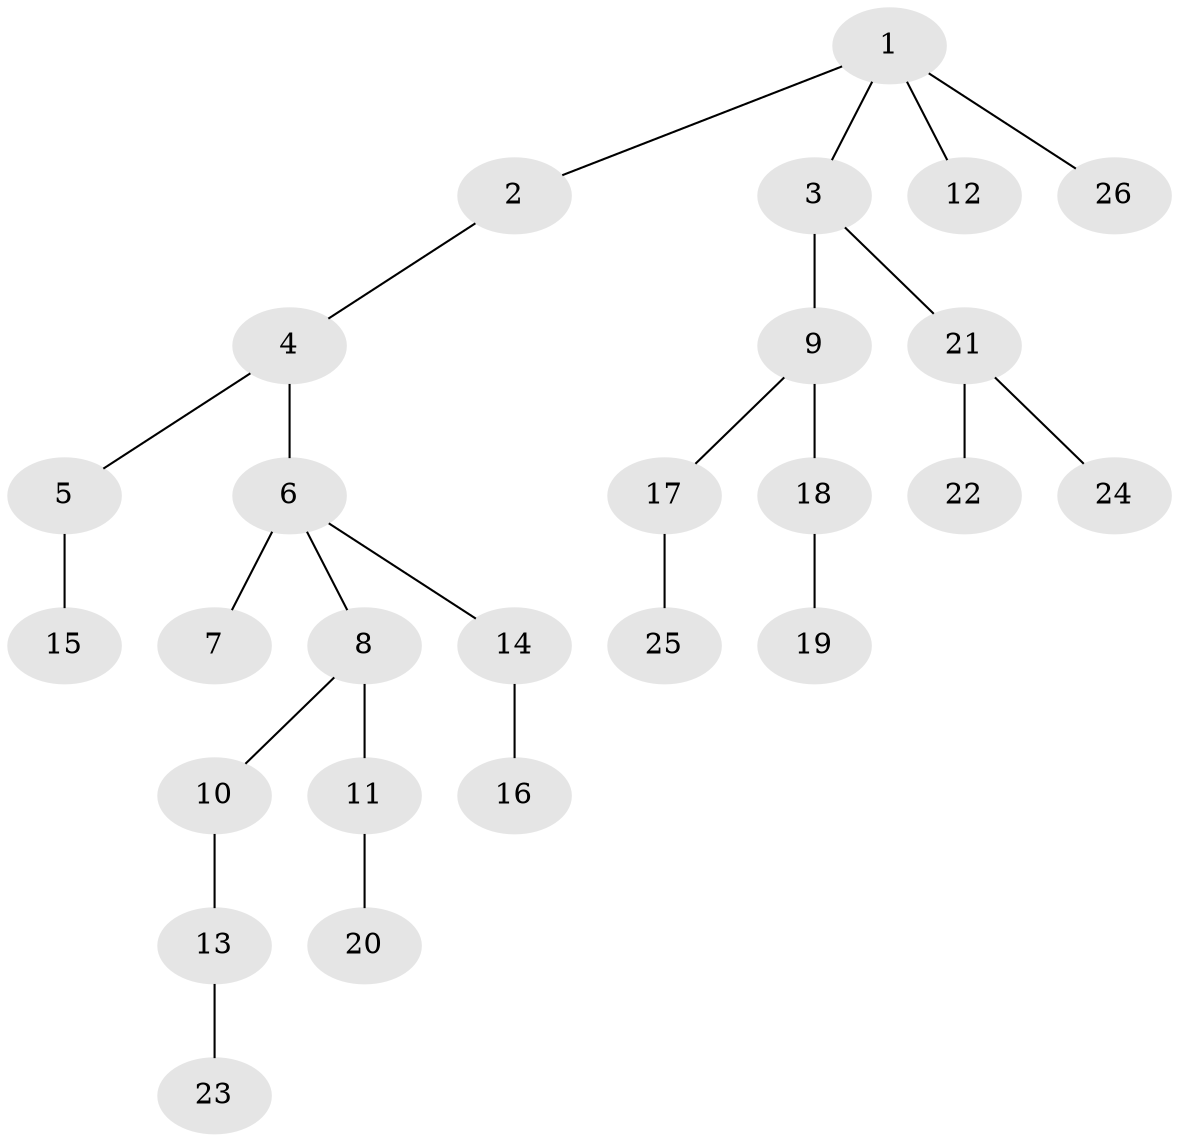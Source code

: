 // original degree distribution, {6: 0.015384615384615385, 3: 0.1076923076923077, 5: 0.06153846153846154, 4: 0.09230769230769231, 2: 0.15384615384615385, 1: 0.5692307692307692}
// Generated by graph-tools (version 1.1) at 2025/52/03/04/25 22:52:01]
// undirected, 26 vertices, 25 edges
graph export_dot {
  node [color=gray90,style=filled];
  1;
  2;
  3;
  4;
  5;
  6;
  7;
  8;
  9;
  10;
  11;
  12;
  13;
  14;
  15;
  16;
  17;
  18;
  19;
  20;
  21;
  22;
  23;
  24;
  25;
  26;
  1 -- 2 [weight=1.0];
  1 -- 3 [weight=1.0];
  1 -- 12 [weight=1.0];
  1 -- 26 [weight=1.0];
  2 -- 4 [weight=1.0];
  3 -- 9 [weight=1.0];
  3 -- 21 [weight=1.0];
  4 -- 5 [weight=1.0];
  4 -- 6 [weight=1.0];
  5 -- 15 [weight=3.0];
  6 -- 7 [weight=2.0];
  6 -- 8 [weight=1.0];
  6 -- 14 [weight=1.0];
  8 -- 10 [weight=1.0];
  8 -- 11 [weight=1.0];
  9 -- 17 [weight=1.0];
  9 -- 18 [weight=2.0];
  10 -- 13 [weight=1.0];
  11 -- 20 [weight=1.0];
  13 -- 23 [weight=1.0];
  14 -- 16 [weight=2.0];
  17 -- 25 [weight=1.0];
  18 -- 19 [weight=1.0];
  21 -- 22 [weight=1.0];
  21 -- 24 [weight=1.0];
}
